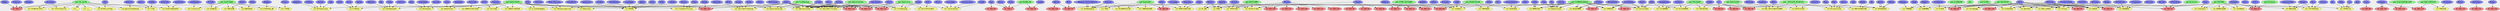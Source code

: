 
digraph madataToCreator {
bgcolor="#eeeeee";
  "10.7801/1"[fontname="Courier-Bold",fontcolor="black",style="filled",fillcolor="#ff8888"];
  "Hänger"[fontname="Courier-Bold",fontcolor="black",style="filled",fillcolor="#8888ff"];
  "Hänger" -> "10.7801/1";
  "Krätzsch"[fontname="Courier-Bold",fontcolor="black",style="filled",fillcolor="#8888ff"];
  "Krätzsch" -> "10.7801/1";
  "Niemann"[fontname="Courier-Bold",fontcolor="black",style="filled",fillcolor="#8888ff"];
  "Niemann" -> "10.7801/1";
  "Gerolimos"[fontname="Courier-Bold",fontcolor="black",style="filled",fillcolor="#8888ff"];
  "Gerolimos" -> "cit:TflAroteotsflc";
  "cit:TflAroteotsflc"[fontname="Courier-Bold",fontcolor="black",style="filled",fillcolor="#ffff88"];
  "pub:TaA_CaCfAL" -> "cit:TflAroteotsflc";
  "cit:_F__"[fontname="Courier-Bold",fontcolor="black",style="filled",fillcolor="#ffff88"];
  "pub:TaA_CaCfAL" -> "cit:_F__";
  "cit:_"[fontname="Courier-Bold",fontcolor="black",style="filled",fillcolor="#ffff88"];
  "pub:TaA_CaCfAL" -> "cit:_";
  "Chen"[fontname="Courier-Bold",fontcolor="black",style="filled",fillcolor="#8888ff"];
  "Chen" -> "cit:Utfdatcockftgs";
  "cit:Utfdatcockftgs"[fontname="Courier-Bold",fontcolor="black",style="filled",fillcolor="#ffff88"];
  "pub:TaA_CaCfAL" -> "cit:Utfdatcockftgs";
  "cit:_"[fontname="Courier-Bold",fontcolor="black",style="filled",fillcolor="#ffff88"];
  "pub:TaA_CaCfAL" -> "cit:_";
  "Kathuria"[fontname="Courier-Bold",fontcolor="black",style="filled",fillcolor="#8888ff"];
  "Kathuria" -> "cit:qaostoifwoAwaesoL";
  "cit:qaostoifwoAwaesoL"[fontname="Courier-Bold",fontcolor="black",style="filled",fillcolor="#ffff88"];
  "pub:TaA_CaCfAL" -> "cit:qaostoifwoAwaesoL";
  "Zaveri"[fontname="Courier-Bold",fontcolor="black",style="filled",fillcolor="#8888ff"];
  "Zaveri" -> "cit:CTiDL";
  "Atkekar"[fontname="Courier-Bold",fontcolor="black",style="filled",fillcolor="#8888ff"];
  "Atkekar" -> "cit:CTiDL";
  "cit:CTiDL"[fontname="Courier-Bold",fontcolor="black",style="filled",fillcolor="#ffff88"];
  "pub:TaA_CaCfAL" -> "cit:CTiDL";
  "Ajiferuke"[fontname="Courier-Bold",fontcolor="black",style="filled",fillcolor="#8888ff"];
  "Ajiferuke" -> "cit:EotEoTaaAPiaPLO";
  "Goodfellow"[fontname="Courier-Bold",fontcolor="black",style="filled",fillcolor="#8888ff"];
  "Goodfellow" -> "cit:EotEoTaaAPiaPLO";
  "cit:EotEoTaaAPiaPLO"[fontname="Courier-Bold",fontcolor="black",style="filled",fillcolor="#ffff88"];
  "pub:TaA_CaCfAL" -> "cit:EotEoTaaAPiaPLO";
  "Gerolimos"[fontname="Courier-Bold",fontcolor="black",style="filled",fillcolor="#8888ff"];
  "Gerolimos" -> "cit:TfLARotEoTSfLC";
  "cit:TfLARotEoTSfLC"[fontname="Courier-Bold",fontcolor="black",style="filled",fillcolor="#ffff88"];
  "pub:TaA_CaCfAL" -> "cit:TfLARotEoTSfLC";
  "pub:TaA_CaCfAL"[fontname="Courier-Bold",fontcolor="black",style="filled",fillcolor="#88ff88"];
  "pub:TaA_CaCfAL" -> "10.7801/1";
  "Lewandowski"[fontname="Courier-Bold",fontcolor="black",style="filled",fillcolor="#8888ff"];
  "Lewandowski" -> "cit:Treowsecrd";
  "cit:Treowsecrd"[fontname="Courier-Bold",fontcolor="black",style="filled",fillcolor="#ffff88"];
  "pub:GtobtTiKdbS" -> "cit:Treowsecrd";
  "Furtado"[fontname="Courier-Bold",fontcolor="black",style="filled",fillcolor="#8888ff"];
  "Furtado" -> "cit:EebdEadl";
  "cit:EebdEadl"[fontname="Courier-Bold",fontcolor="black",style="filled",fillcolor="#ffff88"];
  "pub:GtobtTiKdbS" -> "cit:EebdEadl";
  "Peters"[fontname="Courier-Bold",fontcolor="black",style="filled",fillcolor="#8888ff"];
  "Peters" -> "cit:FNSaIfdM";
  "cit:FNSaIfdM"[fontname="Courier-Bold",fontcolor="black",style="filled",fillcolor="#ffff88"];
  "pub:GtobtTiKdbS" -> "cit:FNSaIfdM";
  "Ebeid"[fontname="Courier-Bold",fontcolor="black",style="filled",fillcolor="#8888ff"];
  "Ebeid" -> "cit:KqWfmOnwA";
  "cit:KqWfmOnwA"[fontname="Courier-Bold",fontcolor="black",style="filled",fillcolor="#ffff88"];
  "pub:GtobtTiKdbS" -> "cit:KqWfmOnwA";
  "Hohmann"[fontname="Courier-Bold",fontcolor="black",style="filled",fillcolor="#8888ff"];
  "Hohmann" -> "cit:STIEdfVud_dM";
  "cit:STIEdfVud_dM"[fontname="Courier-Bold",fontcolor="black",style="filled",fillcolor="#ffff88"];
  "pub:GtobtTiKdbS" -> "cit:STIEdfVud_dM";
  "Kroiss"[fontname="Courier-Bold",fontcolor="black",style="filled",fillcolor="#8888ff"];
  "Kroiss" -> "cit:CTfDiW";
  "cit:CTfDiW"[fontname="Courier-Bold",fontcolor="black",style="filled",fillcolor="#ffff88"];
  "pub:GtobtTiKdbS" -> "cit:CTfDiW";
  "pub:GtobtTiKdbS"[fontname="Courier-Bold",fontcolor="black",style="filled",fillcolor="#88ff88"];
  "pub:GtobtTiKdbS" -> "10.7801/1";
  "10.7801/116"[fontname="Courier-Bold",fontcolor="black",style="filled",fillcolor="#ff8888"];
  "Adolph"[fontname="Courier-Bold",fontcolor="black",style="filled",fillcolor="#8888ff"];
  "Adolph" -> "10.7801/116";
  "Alpers"[fontname="Courier-Bold",fontcolor="black",style="filled",fillcolor="#8888ff"];
  "Alpers" -> "10.7801/116";
  "Eisenbarth"[fontname="Courier-Bold",fontcolor="black",style="filled",fillcolor="#8888ff"];
  "Eisenbarth" -> "cit:Hmasesefe";
  "Alpers"[fontname="Courier-Bold",fontcolor="black",style="filled",fillcolor="#8888ff"];
  "Alpers" -> "cit:Hmasesefe";
  "cit:Hmasesefe"[fontname="Courier-Bold",fontcolor="black",style="filled",fillcolor="#ffff88"];
  "pub:VaAACoTSoEFE" -> "cit:Hmasesefe";
  "Wangelin"[fontname="Courier-Bold",fontcolor="black",style="filled",fillcolor="#8888ff"];
  "Wangelin" -> "cit:Aeffeaestiosa";
  "Bradley"[fontname="Courier-Bold",fontcolor="black",style="filled",fillcolor="#8888ff"];
  "Bradley" -> "cit:Aeffeaestiosa";
  "Kastner"[fontname="Courier-Bold",fontcolor="black",style="filled",fillcolor="#8888ff"];
  "Kastner" -> "cit:Aeffeaestiosa";
  "Lang"[fontname="Courier-Bold",fontcolor="black",style="filled",fillcolor="#8888ff"];
  "Lang" -> "cit:Aeffeaestiosa";
  "cit:Aeffeaestiosa"[fontname="Courier-Bold",fontcolor="black",style="filled",fillcolor="#ffff88"];
  "pub:VaAACoTSoEFE" -> "cit:Aeffeaestiosa";
  "Meyer-Marcotty"[fontname="Courier-Bold",fontcolor="black",style="filled",fillcolor="#8888ff"];
  "Meyer-Marcotty" -> "cit:Vfpoawuclapictces";
  "Gerdes"[fontname="Courier-Bold",fontcolor="black",style="filled",fillcolor="#8888ff"];
  "Gerdes" -> "cit:Vfpoawuclapictces";
  "Stellzig"[fontname="Courier-Bold",fontcolor="black",style="filled",fillcolor="#8888ff"];
  "Stellzig" -> "cit:Vfpoawuclapictces";
  "Alpers"[fontname="Courier-Bold",fontcolor="black",style="filled",fillcolor="#8888ff"];
  "Alpers" -> "cit:Vfpoawuclapictces";
  "cit:Vfpoawuclapictces"[fontname="Courier-Bold",fontcolor="black",style="filled",fillcolor="#ffff88"];
  "pub:VaAACoTSoEFE" -> "cit:Vfpoawuclapictces";
  "Smith"[fontname="Courier-Bold",fontcolor="black",style="filled",fillcolor="#8888ff"];
  "Smith" -> "cit:ErtNfeoe";
  "Moran"[fontname="Courier-Bold",fontcolor="black",style="filled",fillcolor="#8888ff"];
  "Moran" -> "cit:ErtNfeoe";
  "Hajcak"[fontname="Courier-Bold",fontcolor="black",style="filled",fillcolor="#8888ff"];
  "Hajcak" -> "cit:ErtNfeoe";
  "cit:ErtNfeoe"[fontname="Courier-Bold",fontcolor="black",style="filled",fillcolor="#ffff88"];
  "pub:VaAACoTSoEFE" -> "cit:ErtNfeoe";
  "Adolph"[fontname="Courier-Bold",fontcolor="black",style="filled",fillcolor="#8888ff"];
  "Adolph" -> "cit:Ccsamtpoffitcocas";
  "Meister"[fontname="Courier-Bold",fontcolor="black",style="filled",fillcolor="#8888ff"];
  "Meister" -> "cit:Ccsamtpoffitcocas";
  "Pause"[fontname="Courier-Bold",fontcolor="black",style="filled",fillcolor="#8888ff"];
  "Pause" -> "cit:Ccsamtpoffitcocas";
  "cit:Ccsamtpoffitcocas"[fontname="Courier-Bold",fontcolor="black",style="filled",fillcolor="#ffff88"];
  "pub:VaAACoTSoEFE" -> "cit:Ccsamtpoffitcocas";
  "Anderson"[fontname="Courier-Bold",fontcolor="black",style="filled",fillcolor="#8888ff"];
  "Anderson" -> "cit:Ptpshbnmiaeft";
  "Wan"[fontname="Courier-Bold",fontcolor="black",style="filled",fillcolor="#8888ff"];
  "Wan" -> "cit:Ptpshbnmiaeft";
  "Young"[fontname="Courier-Bold",fontcolor="black",style="filled",fillcolor="#8888ff"];
  "Young" -> "cit:Ptpshbnmiaeft";
  "Stanford"[fontname="Courier-Bold",fontcolor="black",style="filled",fillcolor="#8888ff"];
  "Stanford" -> "cit:Ptpshbnmiaeft";
  "cit:Ptpshbnmiaeft"[fontname="Courier-Bold",fontcolor="black",style="filled",fillcolor="#ffff88"];
  "pub:VaAACoTSoEFE" -> "cit:Ptpshbnmiaeft";
  "Weiß"[fontname="Courier-Bold",fontcolor="black",style="filled",fillcolor="#8888ff"];
  "Weiß" -> "cit:Rofeeipwfs";
  "Winkelmann"[fontname="Courier-Bold",fontcolor="black",style="filled",fillcolor="#8888ff"];
  "Winkelmann" -> "cit:Rofeeipwfs";
  "Duschek"[fontname="Courier-Bold",fontcolor="black",style="filled",fillcolor="#8888ff"];
  "Duschek" -> "cit:Rofeeipwfs";
  "cit:Rofeeipwfs"[fontname="Courier-Bold",fontcolor="black",style="filled",fillcolor="#ffff88"];
  "pub:VaAACoTSoEFE" -> "cit:Rofeeipwfs";
  "Calvo"[fontname="Courier-Bold",fontcolor="black",style="filled",fillcolor="#8888ff"];
  "Calvo" -> "cit:PaamiferAir";
  "Nummenmaa"[fontname="Courier-Bold",fontcolor="black",style="filled",fillcolor="#8888ff"];
  "Nummenmaa" -> "cit:PaamiferAir";
  "cit:PaamiferAir"[fontname="Courier-Bold",fontcolor="black",style="filled",fillcolor="#ffff88"];
  "pub:VaAACoTSoEFE" -> "cit:PaamiferAir";
  "Altarriba"[fontname="Courier-Bold",fontcolor="black",style="filled",fillcolor="#8888ff"];
  "Altarriba" -> "cit:EaMO1YoCaEiTAJoP";
  "cit:EaMO1YoCaEiTAJoP"[fontname="Courier-Bold",fontcolor="black",style="filled",fillcolor="#ffff88"];
  "pub:VaAACoTSoEFE" -> "cit:EaMO1YoCaEiTAJoP";
  "Pittig"[fontname="Courier-Bold",fontcolor="black",style="filled",fillcolor="#8888ff"];
  "Pittig" -> "cit:Admisatioafaer";
  "Pawlikowski"[fontname="Courier-Bold",fontcolor="black",style="filled",fillcolor="#8888ff"];
  "Pawlikowski" -> "cit:Admisatioafaer";
  "Craske"[fontname="Courier-Bold",fontcolor="black",style="filled",fillcolor="#8888ff"];
  "Craske" -> "cit:Admisatioafaer";
  "Alpers"[fontname="Courier-Bold",fontcolor="black",style="filled",fillcolor="#8888ff"];
  "Alpers" -> "cit:Admisatioafaer";
  "cit:Admisatioafaer"[fontname="Courier-Bold",fontcolor="black",style="filled",fillcolor="#ffff88"];
  "pub:VaAACoTSoEFE" -> "cit:Admisatioafaer";
  "Venesvirta"[fontname="Courier-Bold",fontcolor="black",style="filled",fillcolor="#8888ff"];
  "Venesvirta" -> "cit:ERtPDA";
  "Surakka"[fontname="Courier-Bold",fontcolor="black",style="filled",fillcolor="#8888ff"];
  "Surakka" -> "cit:ERtPDA";
  "Gizatdinova"[fontname="Courier-Bold",fontcolor="black",style="filled",fillcolor="#8888ff"];
  "Gizatdinova" -> "cit:ERtPDA";
  "Lylykangas"[fontname="Courier-Bold",fontcolor="black",style="filled",fillcolor="#8888ff"];
  "Lylykangas" -> "cit:ERtPDA";
  "Spakov"[fontname="Courier-Bold",fontcolor="black",style="filled",fillcolor="#8888ff"];
  "Spakov" -> "cit:ERtPDA";
  "Verho"[fontname="Courier-Bold",fontcolor="black",style="filled",fillcolor="#8888ff"];
  "Verho" -> "cit:ERtPDA";
  "Vetek"[fontname="Courier-Bold",fontcolor="black",style="filled",fillcolor="#8888ff"];
  "Vetek" -> "cit:ERtPDA";
  "Lekkala"[fontname="Courier-Bold",fontcolor="black",style="filled",fillcolor="#8888ff"];
  "Lekkala" -> "cit:ERtPDA";
  "cit:ERtPDA"[fontname="Courier-Bold",fontcolor="black",style="filled",fillcolor="#ffff88"];
  "pub:VaAACoTSoEFE" -> "cit:ERtPDA";
  "Kraft"[fontname="Courier-Bold",fontcolor="black",style="filled",fillcolor="#8888ff"];
  "Kraft" -> "cit:Iarirmdd";
  "cit:Iarirmdd"[fontname="Courier-Bold",fontcolor="black",style="filled",fillcolor="#ffff88"];
  "pub:VaAACoTSoEFE" -> "cit:Iarirmdd";
  "Statucka"[fontname="Courier-Bold",fontcolor="black",style="filled",fillcolor="#8888ff"];
  "Statucka" -> "cit:FARaSFiIaRfSSD";
  "cit:FARaSFiIaRfSSD"[fontname="Courier-Bold",fontcolor="black",style="filled",fillcolor="#ffff88"];
  "pub:VaAACoTSoEFE" -> "cit:FARaSFiIaRfSSD";
  "Aite"[fontname="Courier-Bold",fontcolor="black",style="filled",fillcolor="#8888ff"];
  "Aite" -> "cit:P_ecdlddcdpddsa";
  "cit:P_ecdlddcdpddsa"[fontname="Courier-Bold",fontcolor="black",style="filled",fillcolor="#ffff88"];
  "pub:VaAACoTSoEFE" -> "cit:P_ecdlddcdpddsa";
  "pub:VaAACoTSoEFE"[fontname="Courier-Bold",fontcolor="black",style="filled",fillcolor="#88ff88"];
  "pub:VaAACoTSoEFE" -> "10.7801/116";
  "10.7801/89"[fontname="Courier-Bold",fontcolor="black",style="filled",fillcolor="#ff8888"];
  "Gass"[fontname="Courier-Bold",fontcolor="black",style="filled",fillcolor="#8888ff"];
  "Gass" -> "10.7801/89";
  "10.7801/2"[fontname="Courier-Bold",fontcolor="black",style="filled",fillcolor="#ff8888"];
  "Kaiser"[fontname="Courier-Bold",fontcolor="black",style="filled",fillcolor="#8888ff"];
  "Kaiser" -> "10.7801/2";
  "Klein"[fontname="Courier-Bold",fontcolor="black",style="filled",fillcolor="#8888ff"];
  "Klein" -> "10.7801/2";
  "pub:DEadUM_ZdE"[fontname="Courier-Bold",fontcolor="black",style="filled",fillcolor="#88ff88"];
  "pub:DEadUM_ZdE" -> "10.7801/2";
  "10.7801/74"[fontname="Courier-Bold",fontcolor="black",style="filled",fillcolor="#ff8888"];
  "Meth"[fontname="Courier-Bold",fontcolor="black",style="filled",fillcolor="#8888ff"];
  "Meth" -> "10.7801/74";
  "Kahrau"[fontname="Courier-Bold",fontcolor="black",style="filled",fillcolor="#8888ff"];
  "Kahrau" -> "10.7801/74";
  "Kuusinen"[fontname="Courier-Bold",fontcolor="black",style="filled",fillcolor="#8888ff"];
  "Kuusinen" -> "cit:HtmaUwmemasp";
  "Väänänen-Vainio-Mattila"[fontname="Courier-Bold",fontcolor="black",style="filled",fillcolor="#8888ff"];
  "Väänänen-Vainio-Mattila" -> "cit:HtmaUwmemasp";
  "cit:HtmaUwmemasp"[fontname="Courier-Bold",fontcolor="black",style="filled",fillcolor="#ffff88"];
  "pub:CIoPMaPDiASDEoSF" -> "cit:HtmaUwmemasp";
  "Maedche"[fontname="Courier-Bold",fontcolor="black",style="filled",fillcolor="#8888ff"];
  "Maedche" -> "cit:ESRA";
  "Mueller"[fontname="Courier-Bold",fontcolor="black",style="filled",fillcolor="#8888ff"];
  "Mueller" -> "cit:ESRA";
  "cit:ESRA"[fontname="Courier-Bold",fontcolor="black",style="filled",fillcolor="#ffff88"];
  "pub:CIoPMaPDiASDEoSF" -> "cit:ESRA";
  "Pasha"[fontname="Courier-Bold",fontcolor="black",style="filled",fillcolor="#8888ff"];
  "Pasha" -> "cit:DBPMCoUIS";
  "cit:DBPMCoUIS"[fontname="Courier-Bold",fontcolor="black",style="filled",fillcolor="#ffff88"];
  "pub:CIoPMaPDiASDEoSF" -> "cit:DBPMCoUIS";
  "Tang"[fontname="Courier-Bold",fontcolor="black",style="filled",fillcolor="#8888ff"];
  "Tang" -> "cit:Bpoaesoiioei";
  "Pee"[fontname="Courier-Bold",fontcolor="black",style="filled",fillcolor="#8888ff"];
  "Pee" -> "cit:Bpoaesoiioei";
  "Junichi"[fontname="Courier-Bold",fontcolor="black",style="filled",fillcolor="#8888ff"];
  "Junichi" -> "cit:Bpoaesoiioei";
  "cit:Bpoaesoiioei"[fontname="Courier-Bold",fontcolor="black",style="filled",fillcolor="#ffff88"];
  "pub:CIoPMaPDiASDEoSF" -> "cit:Bpoaesoiioei";
  "Stuckenberg"[fontname="Courier-Bold",fontcolor="black",style="filled",fillcolor="#8888ff"];
  "Stuckenberg" -> "cit:UtrooiidaoS";
  "Kude"[fontname="Courier-Bold",fontcolor="black",style="filled",fillcolor="#8888ff"];
  "Kude" -> "cit:UtrooiidaoS";
  "Heinzl"[fontname="Courier-Bold",fontcolor="black",style="filled",fillcolor="#8888ff"];
  "Heinzl" -> "cit:UtrooiidaoS";
  "cit:UtrooiidaoS"[fontname="Courier-Bold",fontcolor="black",style="filled",fillcolor="#ffff88"];
  "pub:CIoPMaPDiASDEoSF" -> "cit:UtrooiidaoS";
  "Maeche"[fontname="Courier-Bold",fontcolor="black",style="filled",fillcolor="#8888ff"];
  "Maeche" -> "cit:EPoUASDALR";
  "Werder"[fontname="Courier-Bold",fontcolor="black",style="filled",fillcolor="#8888ff"];
  "Werder" -> "cit:EPoUASDALR";
  "cit:EPoUASDALR"[fontname="Courier-Bold",fontcolor="black",style="filled",fillcolor="#ffff88"];
  "pub:CIoPMaPDiASDEoSF" -> "cit:EPoUASDALR";
  "Stuckenberg"[fontname="Courier-Bold",fontcolor="black",style="filled",fillcolor="#8888ff"];
  "Stuckenberg" -> "cit:ETROIISF";
  "cit:ETROIISF"[fontname="Courier-Bold",fontcolor="black",style="filled",fillcolor="#ffff88"];
  "pub:CIoPMaPDiASDEoSF" -> "cit:ETROIISF";
  "Ollberg"[fontname="Courier-Bold",fontcolor="black",style="filled",fillcolor="#8888ff"];
  "Ollberg" -> "cit:UEaabfMDMP";
  "cit:UEaabfMDMP"[fontname="Courier-Bold",fontcolor="black",style="filled",fillcolor="#ffff88"];
  "pub:CIoPMaPDiASDEoSF" -> "cit:UEaabfMDMP";
  "pub:CIoPMaPDiASDEoSF"[fontname="Courier-Bold",fontcolor="black",style="filled",fillcolor="#88ff88"];
  "pub:CIoPMaPDiASDEoSF" -> "10.7801/74";
  "10.7801/75"[fontname="Courier-Bold",fontcolor="black",style="filled",fillcolor="#ff8888"];
  "Botzenhardt"[fontname="Courier-Bold",fontcolor="black",style="filled",fillcolor="#8888ff"];
  "Botzenhardt" -> "10.7801/75";
  "Kuusinen"[fontname="Courier-Bold",fontcolor="black",style="filled",fillcolor="#8888ff"];
  "Kuusinen" -> "cit:HtmaUwmemasp";
  "Väänänen-Vainio-Mattila"[fontname="Courier-Bold",fontcolor="black",style="filled",fillcolor="#8888ff"];
  "Väänänen-Vainio-Mattila" -> "cit:HtmaUwmemasp";
  "cit:HtmaUwmemasp"[fontname="Courier-Bold",fontcolor="black",style="filled",fillcolor="#ffff88"];
  "pub:CIoPMaPDiASDEoSF" -> "cit:HtmaUwmemasp";
  "Maedche"[fontname="Courier-Bold",fontcolor="black",style="filled",fillcolor="#8888ff"];
  "Maedche" -> "cit:ESRA";
  "Mueller"[fontname="Courier-Bold",fontcolor="black",style="filled",fillcolor="#8888ff"];
  "Mueller" -> "cit:ESRA";
  "cit:ESRA"[fontname="Courier-Bold",fontcolor="black",style="filled",fillcolor="#ffff88"];
  "pub:CIoPMaPDiASDEoSF" -> "cit:ESRA";
  "Pasha"[fontname="Courier-Bold",fontcolor="black",style="filled",fillcolor="#8888ff"];
  "Pasha" -> "cit:DBPMCoUIS";
  "cit:DBPMCoUIS"[fontname="Courier-Bold",fontcolor="black",style="filled",fillcolor="#ffff88"];
  "pub:CIoPMaPDiASDEoSF" -> "cit:DBPMCoUIS";
  "Tang"[fontname="Courier-Bold",fontcolor="black",style="filled",fillcolor="#8888ff"];
  "Tang" -> "cit:Bpoaesoiioei";
  "Pee"[fontname="Courier-Bold",fontcolor="black",style="filled",fillcolor="#8888ff"];
  "Pee" -> "cit:Bpoaesoiioei";
  "Junichi"[fontname="Courier-Bold",fontcolor="black",style="filled",fillcolor="#8888ff"];
  "Junichi" -> "cit:Bpoaesoiioei";
  "cit:Bpoaesoiioei"[fontname="Courier-Bold",fontcolor="black",style="filled",fillcolor="#ffff88"];
  "pub:CIoPMaPDiASDEoSF" -> "cit:Bpoaesoiioei";
  "Stuckenberg"[fontname="Courier-Bold",fontcolor="black",style="filled",fillcolor="#8888ff"];
  "Stuckenberg" -> "cit:UtrooiidaoS";
  "Kude"[fontname="Courier-Bold",fontcolor="black",style="filled",fillcolor="#8888ff"];
  "Kude" -> "cit:UtrooiidaoS";
  "Heinzl"[fontname="Courier-Bold",fontcolor="black",style="filled",fillcolor="#8888ff"];
  "Heinzl" -> "cit:UtrooiidaoS";
  "cit:UtrooiidaoS"[fontname="Courier-Bold",fontcolor="black",style="filled",fillcolor="#ffff88"];
  "pub:CIoPMaPDiASDEoSF" -> "cit:UtrooiidaoS";
  "Maeche"[fontname="Courier-Bold",fontcolor="black",style="filled",fillcolor="#8888ff"];
  "Maeche" -> "cit:EPoUASDALR";
  "Werder"[fontname="Courier-Bold",fontcolor="black",style="filled",fillcolor="#8888ff"];
  "Werder" -> "cit:EPoUASDALR";
  "cit:EPoUASDALR"[fontname="Courier-Bold",fontcolor="black",style="filled",fillcolor="#ffff88"];
  "pub:CIoPMaPDiASDEoSF" -> "cit:EPoUASDALR";
  "Stuckenberg"[fontname="Courier-Bold",fontcolor="black",style="filled",fillcolor="#8888ff"];
  "Stuckenberg" -> "cit:ETROIISF";
  "cit:ETROIISF"[fontname="Courier-Bold",fontcolor="black",style="filled",fillcolor="#ffff88"];
  "pub:CIoPMaPDiASDEoSF" -> "cit:ETROIISF";
  "Ollberg"[fontname="Courier-Bold",fontcolor="black",style="filled",fillcolor="#8888ff"];
  "Ollberg" -> "cit:UEaabfMDMP";
  "cit:UEaabfMDMP"[fontname="Courier-Bold",fontcolor="black",style="filled",fillcolor="#ffff88"];
  "pub:CIoPMaPDiASDEoSF" -> "cit:UEaabfMDMP";
  "pub:CIoPMaPDiASDEoSF"[fontname="Courier-Bold",fontcolor="black",style="filled",fillcolor="#88ff88"];
  "pub:CIoPMaPDiASDEoSF" -> "10.7801/75";
  "10.7801/65"[fontname="Courier-Bold",fontcolor="black",style="filled",fillcolor="#ff8888"];
  "Dutta"[fontname="Courier-Bold",fontcolor="black",style="filled",fillcolor="#8888ff"];
  "Dutta" -> "10.7801/65";
  "Meilicke"[fontname="Courier-Bold",fontcolor="black",style="filled",fillcolor="#8888ff"];
  "Meilicke" -> "10.7801/65";
  "Niepert"[fontname="Courier-Bold",fontcolor="black",style="filled",fillcolor="#8888ff"];
  "Niepert" -> "10.7801/65";
  "Ponzetto"[fontname="Courier-Bold",fontcolor="black",style="filled",fillcolor="#8888ff"];
  "Ponzetto" -> "10.7801/65";
  "Dutta"[fontname="Courier-Bold",fontcolor="black",style="filled",fillcolor="#8888ff"];
  "Dutta" -> "cit:Apafihks";
  "Meilicke"[fontname="Courier-Bold",fontcolor="black",style="filled",fillcolor="#8888ff"];
  "Meilicke" -> "cit:Apafihks";
  "Ponzetto"[fontname="Courier-Bold",fontcolor="black",style="filled",fillcolor="#8888ff"];
  "Ponzetto" -> "cit:Apafihks";
  "cit:Apafihks"[fontname="Courier-Bold",fontcolor="black",style="filled",fillcolor="#ffff88"];
  "pub:IOaCIECaFS" -> "cit:Apafihks";
  "Hellmann"[fontname="Courier-Bold",fontcolor="black",style="filled",fillcolor="#8888ff"];
  "Hellmann" -> "cit:NaDAUKAS";
  "Filipowska"[fontname="Courier-Bold",fontcolor="black",style="filled",fillcolor="#8888ff"];
  "Filipowska" -> "cit:NaDAUKAS";
  "Barrière"[fontname="Courier-Bold",fontcolor="black",style="filled",fillcolor="#8888ff"];
  "Barrière" -> "cit:NaDAUKAS";
  "Mendes"[fontname="Courier-Bold",fontcolor="black",style="filled",fillcolor="#8888ff"];
  "Mendes" -> "cit:NaDAUKAS";
  "Kontokostas"[fontname="Courier-Bold",fontcolor="black",style="filled",fillcolor="#8888ff"];
  "Kontokostas" -> "cit:NaDAUKAS";
  "cit:NaDAUKAS"[fontname="Courier-Bold",fontcolor="black",style="filled",fillcolor="#ffff88"];
  "pub:IOaCIECaFS" -> "cit:NaDAUKAS";
  "Dutta"[fontname="Courier-Bold",fontcolor="black",style="filled",fillcolor="#8888ff"];
  "Dutta" -> "cit:Stfoies";
  "Meilicke"[fontname="Courier-Bold",fontcolor="black",style="filled",fillcolor="#8888ff"];
  "Meilicke" -> "cit:Stfoies";
  "Stuckenschmidt"[fontname="Courier-Bold",fontcolor="black",style="filled",fillcolor="#8888ff"];
  "Stuckenschmidt" -> "cit:Stfoies";
  "cit:Stfoies"[fontname="Courier-Bold",fontcolor="black",style="filled",fillcolor="#ffff88"];
  "pub:IOaCIECaFS" -> "cit:Stfoies";
  "Hellmann"[fontname="Courier-Bold",fontcolor="black",style="filled",fillcolor="#8888ff"];
  "Hellmann" -> "cit:INLP_aLRULD";
  "cit:INLP_aLRULD"[fontname="Courier-Bold",fontcolor="black",style="filled",fillcolor="#ffff88"];
  "pub:IOaCIECaFS" -> "cit:INLP_aLRULD";
  "Dutta"[fontname="Courier-Bold",fontcolor="black",style="filled",fillcolor="#8888ff"];
  "Dutta" -> "cit:ELfOIE";
  "Schuhmacher"[fontname="Courier-Bold",fontcolor="black",style="filled",fillcolor="#8888ff"];
  "Schuhmacher" -> "cit:ELfOIE";
  "cit:ELfOIE"[fontname="Courier-Bold",fontcolor="black",style="filled",fillcolor="#ffff88"];
  "pub:IOaCIECaFS" -> "cit:ELfOIE";
  "Niepert"[fontname="Courier-Bold",fontcolor="black",style="filled",fillcolor="#8888ff"];
  "Niepert" -> "cit:TPKBWaB";
  "Domingos"[fontname="Courier-Bold",fontcolor="black",style="filled",fillcolor="#8888ff"];
  "Domingos" -> "cit:TPKBWaB";
  "cit:TPKBWaB"[fontname="Courier-Bold",fontcolor="black",style="filled",fillcolor="#ffff88"];
  "pub:IOaCIECaFS" -> "cit:TPKBWaB";
  "Dutta"[fontname="Courier-Bold",fontcolor="black",style="filled",fillcolor="#8888ff"];
  "Dutta" -> "cit:Iolskbupgm";
  "cit:Iolskbupgm"[fontname="Courier-Bold",fontcolor="black",style="filled",fillcolor="#ffff88"];
  "pub:IOaCIECaFS" -> "cit:Iolskbupgm";
  "Dutta"[fontname="Courier-Bold",fontcolor="black",style="filled",fillcolor="#8888ff"];
  "Dutta" -> "cit:ESKwOI";
  "Meilicke"[fontname="Courier-Bold",fontcolor="black",style="filled",fillcolor="#8888ff"];
  "Meilicke" -> "cit:ESKwOI";
  "Stuckenschmidt"[fontname="Courier-Bold",fontcolor="black",style="filled",fillcolor="#8888ff"];
  "Stuckenschmidt" -> "cit:ESKwOI";
  "cit:ESKwOI"[fontname="Courier-Bold",fontcolor="black",style="filled",fillcolor="#ffff88"];
  "pub:IOaCIECaFS" -> "cit:ESKwOI";
  "Niepert"[fontname="Courier-Bold",fontcolor="black",style="filled",fillcolor="#8888ff"];
  "Niepert" -> "cit:OoMOUWKB";
  "Singh"[fontname="Courier-Bold",fontcolor="black",style="filled",fillcolor="#8888ff"];
  "Singh" -> "cit:OoMOUWKB";
  "cit:OoMOUWKB"[fontname="Courier-Bold",fontcolor="black",style="filled",fillcolor="#ffff88"];
  "pub:IOaCIECaFS" -> "cit:OoMOUWKB";
  "pub:IOaCIECaFS"[fontname="Courier-Bold",fontcolor="black",style="filled",fillcolor="#88ff88"];
  "pub:IOaCIECaFS" -> "10.7801/65";
  "pub:IoLSKBuPGM"[fontname="Courier-Bold",fontcolor="black",style="filled",fillcolor="#88ff88"];
  "pub:IoLSKBuPGM" -> "10.7801/65";
  "Paulheim"[fontname="Courier-Bold",fontcolor="black",style="filled",fillcolor="#8888ff"];
  "Paulheim" -> "cit:Itqoldusd";
  "Bizer"[fontname="Courier-Bold",fontcolor="black",style="filled",fillcolor="#8888ff"];
  "Bizer" -> "cit:Itqoldusd";
  "cit:Itqoldusd"[fontname="Courier-Bold",fontcolor="black",style="filled",fillcolor="#ffff88"];
  "pub:APAfIHKS" -> "cit:Itqoldusd";
  "Paulheim"[fontname="Courier-Bold",fontcolor="black",style="filled",fillcolor="#8888ff"];
  "Paulheim" -> "cit:Iwlbdbmod";
  "cit:Iwlbdbmod"[fontname="Courier-Bold",fontcolor="black",style="filled",fillcolor="#ffff88"];
  "pub:APAfIHKS" -> "cit:Iwlbdbmod";
  "Dutta"[fontname="Courier-Bold",fontcolor="black",style="filled",fillcolor="#8888ff"];
  "Dutta" -> "cit:Stfoies";
  "Meilicke"[fontname="Courier-Bold",fontcolor="black",style="filled",fillcolor="#8888ff"];
  "Meilicke" -> "cit:Stfoies";
  "cit:Stfoies"[fontname="Courier-Bold",fontcolor="black",style="filled",fillcolor="#ffff88"];
  "pub:APAfIHKS" -> "cit:Stfoies";
  "Bovi"[fontname="Courier-Bold",fontcolor="black",style="filled",fillcolor="#8888ff"];
  "Bovi" -> "cit:KBUvSEaD";
  "Espinosa-Anke"[fontname="Courier-Bold",fontcolor="black",style="filled",fillcolor="#8888ff"];
  "Espinosa-Anke" -> "cit:KBUvSEaD";
  "Navigli"[fontname="Courier-Bold",fontcolor="black",style="filled",fillcolor="#8888ff"];
  "Navigli" -> "cit:KBUvSEaD";
  "cit:KBUvSEaD"[fontname="Courier-Bold",fontcolor="black",style="filled",fillcolor="#ffff88"];
  "pub:APAfIHKS" -> "cit:KBUvSEaD";
  "Liu"[fontname="Courier-Bold",fontcolor="black",style="filled",fillcolor="#8888ff"];
  "Liu" -> "cit:TDtROCiLD";
  "Liu"[fontname="Courier-Bold",fontcolor="black",style="filled",fillcolor="#8888ff"];
  "Liu" -> "cit:TDtROCiLD";
  "Qian"[fontname="Courier-Bold",fontcolor="black",style="filled",fillcolor="#8888ff"];
  "Qian" -> "cit:TDtROCiLD";
  "Wei"[fontname="Courier-Bold",fontcolor="black",style="filled",fillcolor="#8888ff"];
  "Wei" -> "cit:TDtROCiLD";
  "Zheng"[fontname="Courier-Bold",fontcolor="black",style="filled",fillcolor="#8888ff"];
  "Zheng" -> "cit:TDtROCiLD";
  "cit:TDtROCiLD"[fontname="Courier-Bold",fontcolor="black",style="filled",fillcolor="#ffff88"];
  "pub:APAfIHKS" -> "cit:TDtROCiLD";
  "Bovi"[fontname="Courier-Bold",fontcolor="black",style="filled",fillcolor="#8888ff"];
  "Bovi" -> "cit:LIEfTDtDSaSA";
  "Telesca"[fontname="Courier-Bold",fontcolor="black",style="filled",fillcolor="#8888ff"];
  "Telesca" -> "cit:LIEfTDtDSaSA";
  "Navigli"[fontname="Courier-Bold",fontcolor="black",style="filled",fillcolor="#8888ff"];
  "Navigli" -> "cit:LIEfTDtDSaSA";
  "cit:LIEfTDtDSaSA"[fontname="Courier-Bold",fontcolor="black",style="filled",fillcolor="#ffff88"];
  "pub:APAfIHKS" -> "cit:LIEfTDtDSaSA";
  "Paulheim"[fontname="Courier-Bold",fontcolor="black",style="filled",fillcolor="#8888ff"];
  "Paulheim" -> "cit:AKGRASoAaEM";
  "cit:AKGRASoAaEM"[fontname="Courier-Bold",fontcolor="black",style="filled",fillcolor="#ffff88"];
  "pub:APAfIHKS" -> "cit:AKGRASoAaEM";
  "Dutta"[fontname="Courier-Bold",fontcolor="black",style="filled",fillcolor="#8888ff"];
  "Dutta" -> "cit:ESKwOI";
  "Meilicke"[fontname="Courier-Bold",fontcolor="black",style="filled",fillcolor="#8888ff"];
  "Meilicke" -> "cit:ESKwOI";
  "Stuckenschmidt"[fontname="Courier-Bold",fontcolor="black",style="filled",fillcolor="#8888ff"];
  "Stuckenschmidt" -> "cit:ESKwOI";
  "cit:ESKwOI"[fontname="Courier-Bold",fontcolor="black",style="filled",fillcolor="#ffff88"];
  "pub:APAfIHKS" -> "cit:ESKwOI";
  "pub:APAfIHKS"[fontname="Courier-Bold",fontcolor="black",style="filled",fillcolor="#88ff88"];
  "pub:APAfIHKS" -> "10.7801/65";
  "Dutta"[fontname="Courier-Bold",fontcolor="black",style="filled",fillcolor="#8888ff"];
  "Dutta" -> "cit:Acokgfdmdl";
  "Meilicke"[fontname="Courier-Bold",fontcolor="black",style="filled",fillcolor="#8888ff"];
  "Meilicke" -> "cit:Acokgfdmdl";
  "Stuckenschmidt"[fontname="Courier-Bold",fontcolor="black",style="filled",fillcolor="#8888ff"];
  "Stuckenschmidt" -> "cit:Acokgfdmdl";
  "cit:Acokgfdmdl"[fontname="Courier-Bold",fontcolor="black",style="filled",fillcolor="#ffff88"];
  "pub:ELfOIE" -> "cit:Acokgfdmdl";
  "pub:ELfOIE"[fontname="Courier-Bold",fontcolor="black",style="filled",fillcolor="#88ff88"];
  "pub:ELfOIE" -> "10.7801/65";
  "pub:"[fontname="Courier-Bold",fontcolor="black",style="filled",fillcolor="#88ff88"];
  "pub:" -> "10.7801/65";
  "10.7801/2"[fontname="Courier-Bold",fontcolor="black",style="filled",fillcolor="#ff8888"];
  "Gass"[fontname="Courier-Bold",fontcolor="black",style="filled",fillcolor="#8888ff"];
  "Gass" -> "10.7801/2";
  "10.7801/28"[fontname="Courier-Bold",fontcolor="black",style="filled",fillcolor="#ff8888"];
  "Schumm"[fontname="Courier-Bold",fontcolor="black",style="filled",fillcolor="#8888ff"];
  "Schumm" -> "10.7801/28";
  "pub:DEadUM_ZdE"[fontname="Courier-Bold",fontcolor="black",style="filled",fillcolor="#88ff88"];
  "pub:DEadUM_ZdE" -> "10.7801/28";
  "10.7801/23"[fontname="Courier-Bold",fontcolor="black",style="filled",fillcolor="#ff8888"];
  "Ritze"[fontname="Courier-Bold",fontcolor="black",style="filled",fillcolor="#8888ff"];
  "Ritze" -> "10.7801/23";
  "Paulheim"[fontname="Courier-Bold",fontcolor="black",style="filled",fillcolor="#8888ff"];
  "Paulheim" -> "10.7801/23";
  "Eckert"[fontname="Courier-Bold",fontcolor="black",style="filled",fillcolor="#8888ff"];
  "Eckert" -> "10.7801/23";
  "pub:Emfomisms"[fontname="Courier-Bold",fontcolor="black",style="filled",fillcolor="#88ff88"];
  "pub:Emfomisms" -> "10.7801/23";
  "10.7801/72"[fontname="Courier-Bold",fontcolor="black",style="filled",fillcolor="#ff8888"];
  "Hadasch"[fontname="Courier-Bold",fontcolor="black",style="filled",fillcolor="#8888ff"];
  "Hadasch" -> "10.7801/72";
  "pub:IITURC_MSitSaBPC"[fontname="Courier-Bold",fontcolor="black",style="filled",fillcolor="#88ff88"];
  "pub:IITURC_MSitSaBPC" -> "10.7801/72";
  "10.7801/73"[fontname="Courier-Bold",fontcolor="black",style="filled",fillcolor="#ff8888"];
  "Hadasch"[fontname="Courier-Bold",fontcolor="black",style="filled",fillcolor="#8888ff"];
  "Hadasch" -> "10.7801/73";
  "pub:IITURC_MSitSaBPC"[fontname="Courier-Bold",fontcolor="black",style="filled",fillcolor="#88ff88"];
  "pub:IITURC_MSitSaBPC" -> "10.7801/73";
  "10.7801/71"[fontname="Courier-Bold",fontcolor="black",style="filled",fillcolor="#ff8888"];
  "Hadasch"[fontname="Courier-Bold",fontcolor="black",style="filled",fillcolor="#8888ff"];
  "Hadasch" -> "10.7801/71";
  "pub:IITURC_MSitSaBPC"[fontname="Courier-Bold",fontcolor="black",style="filled",fillcolor="#88ff88"];
  "pub:IITURC_MSitSaBPC" -> "10.7801/71";
  "10.7801/111"[fontname="Courier-Bold",fontcolor="black",style="filled",fillcolor="#ff8888"];
  "Pittig"[fontname="Courier-Bold",fontcolor="black",style="filled",fillcolor="#8888ff"];
  "Pittig" -> "10.7801/111";
  "Schulz"[fontname="Courier-Bold",fontcolor="black",style="filled",fillcolor="#8888ff"];
  "Schulz" -> "10.7801/111";
  "Craske"[fontname="Courier-Bold",fontcolor="black",style="filled",fillcolor="#8888ff"];
  "Craske" -> "10.7801/111";
  "Alpers"[fontname="Courier-Bold",fontcolor="black",style="filled",fillcolor="#8888ff"];
  "Alpers" -> "10.7801/111";
  "Bublatzky"[fontname="Courier-Bold",fontcolor="black",style="filled",fillcolor="#8888ff"];
  "Bublatzky" -> "cit:Saerifphfofipetlpp";
  "Gerdes"[fontname="Courier-Bold",fontcolor="black",style="filled",fillcolor="#8888ff"];
  "Gerdes" -> "cit:Saerifphfofipetlpp";
  "White"[fontname="Courier-Bold",fontcolor="black",style="filled",fillcolor="#8888ff"];
  "White" -> "cit:Saerifphfofipetlpp";
  "Riemer"[fontname="Courier-Bold",fontcolor="black",style="filled",fillcolor="#8888ff"];
  "Riemer" -> "cit:Saerifphfofipetlpp";
  "Alpers"[fontname="Courier-Bold",fontcolor="black",style="filled",fillcolor="#8888ff"];
  "Alpers" -> "cit:Saerifphfofipetlpp";
  "cit:Saerifphfofipetlpp"[fontname="Courier-Bold",fontcolor="black",style="filled",fillcolor="#ffff88"];
  "pub:Aobatcstcd" -> "cit:Saerifphfofipetlpp";
  "Pittig"[fontname="Courier-Bold",fontcolor="black",style="filled",fillcolor="#8888ff"];
  "Pittig" -> "cit:Tcofadmiasgt";
  "Brand"[fontname="Courier-Bold",fontcolor="black",style="filled",fillcolor="#8888ff"];
  "Brand" -> "cit:Tcofadmiasgt";
  "Pawlikowski"[fontname="Courier-Bold",fontcolor="black",style="filled",fillcolor="#8888ff"];
  "Pawlikowski" -> "cit:Tcofadmiasgt";
  "Alpers"[fontname="Courier-Bold",fontcolor="black",style="filled",fillcolor="#8888ff"];
  "Alpers" -> "cit:Tcofadmiasgt";
  "cit:Tcofadmiasgt"[fontname="Courier-Bold",fontcolor="black",style="filled",fillcolor="#ffff88"];
  "pub:Aobatcstcd" -> "cit:Tcofadmiasgt";
  "Derntl"[fontname="Courier-Bold",fontcolor="black",style="filled",fillcolor="#8888ff"];
  "Derntl" -> "cit:Tioshcodifam";
  "Pintzinger"[fontname="Courier-Bold",fontcolor="black",style="filled",fillcolor="#8888ff"];
  "Pintzinger" -> "cit:Tioshcodifam";
  "Kryspin-Exner"[fontname="Courier-Bold",fontcolor="black",style="filled",fillcolor="#8888ff"];
  "Kryspin-Exner" -> "cit:Tioshcodifam";
  "Schöpf"[fontname="Courier-Bold",fontcolor="black",style="filled",fillcolor="#8888ff"];
  "Schöpf" -> "cit:Tioshcodifam";
  "cit:Tioshcodifam"[fontname="Courier-Bold",fontcolor="black",style="filled",fillcolor="#ffff88"];
  "pub:Aobatcstcd" -> "cit:Tioshcodifam";
  "Krell"[fontname="Courier-Bold",fontcolor="black",style="filled",fillcolor="#8888ff"];
  "Krell" -> "cit:FaLitJPCCSoJRtT";
  "cit:FaLitJPCCSoJRtT"[fontname="Courier-Bold",fontcolor="black",style="filled",fillcolor="#ffff88"];
  "pub:Aobatcstcd" -> "cit:FaLitJPCCSoJRtT";
  "Pittig"[fontname="Courier-Bold",fontcolor="black",style="filled",fillcolor="#8888ff"];
  "Pittig" -> "cit:Admisatioafaer";
  "Pawlinowski"[fontname="Courier-Bold",fontcolor="black",style="filled",fillcolor="#8888ff"];
  "Pawlinowski" -> "cit:Admisatioafaer";
  "Craske"[fontname="Courier-Bold",fontcolor="black",style="filled",fillcolor="#8888ff"];
  "Craske" -> "cit:Admisatioafaer";
  "Alpers"[fontname="Courier-Bold",fontcolor="black",style="filled",fillcolor="#8888ff"];
  "Alpers" -> "cit:Admisatioafaer";
  "cit:Admisatioafaer"[fontname="Courier-Bold",fontcolor="black",style="filled",fillcolor="#ffff88"];
  "pub:Aobatcstcd" -> "cit:Admisatioafaer";
  "Pittig"[fontname="Courier-Bold",fontcolor="black",style="filled",fillcolor="#8888ff"];
  "Pittig" -> "cit:AdisadAltltivaato";
  "Alpers"[fontname="Courier-Bold",fontcolor="black",style="filled",fillcolor="#8888ff"];
  "Alpers" -> "cit:AdisadAltltivaato";
  "Niles"[fontname="Courier-Bold",fontcolor="black",style="filled",fillcolor="#8888ff"];
  "Niles" -> "cit:AdisadAltltivaato";
  "Craske"[fontname="Courier-Bold",fontcolor="black",style="filled",fillcolor="#8888ff"];
  "Craske" -> "cit:AdisadAltltivaato";
  "cit:AdisadAltltivaato"[fontname="Courier-Bold",fontcolor="black",style="filled",fillcolor="#ffff88"];
  "pub:Aobatcstcd" -> "cit:AdisadAltltivaato";
  "pub:Aobatcstcd"[fontname="Courier-Bold",fontcolor="black",style="filled",fillcolor="#88ff88"];
  "pub:Aobatcstcd" -> "10.7801/111";
  "10.7801/112"[fontname="Courier-Bold",fontcolor="black",style="filled",fillcolor="#ff8888"];
  "Pittig"[fontname="Courier-Bold",fontcolor="black",style="filled",fillcolor="#8888ff"];
  "Pittig" -> "10.7801/112";
  "Pawlikowski"[fontname="Courier-Bold",fontcolor="black",style="filled",fillcolor="#8888ff"];
  "Pawlikowski" -> "10.7801/112";
  "Craske"[fontname="Courier-Bold",fontcolor="black",style="filled",fillcolor="#8888ff"];
  "Craske" -> "10.7801/112";
  "Alpers"[fontname="Courier-Bold",fontcolor="black",style="filled",fillcolor="#8888ff"];
  "Alpers" -> "10.7801/112";
  "Pittig"[fontname="Courier-Bold",fontcolor="black",style="filled",fillcolor="#8888ff"];
  "Pittig" -> "cit:AdisadAltltivaato";
  "Alpers"[fontname="Courier-Bold",fontcolor="black",style="filled",fillcolor="#8888ff"];
  "Alpers" -> "cit:AdisadAltltivaato";
  "Niles"[fontname="Courier-Bold",fontcolor="black",style="filled",fillcolor="#8888ff"];
  "Niles" -> "cit:AdisadAltltivaato";
  "Craske"[fontname="Courier-Bold",fontcolor="black",style="filled",fillcolor="#8888ff"];
  "Craske" -> "cit:AdisadAltltivaato";
  "cit:AdisadAltltivaato"[fontname="Courier-Bold",fontcolor="black",style="filled",fillcolor="#ffff88"];
  "pub:AdmisaTioafaer" -> "cit:AdisadAltltivaato";
  "pub:AdmisaTioafaer"[fontname="Courier-Bold",fontcolor="black",style="filled",fillcolor="#88ff88"];
  "pub:AdmisaTioafaer" -> "10.7801/112";
  "10.7801/95"[fontname="Courier-Bold",fontcolor="black",style="filled",fillcolor="#ff8888"];
  "Schacht"[fontname="Courier-Bold",fontcolor="black",style="filled",fillcolor="#8888ff"];
  "Schacht" -> "10.7801/95";
  "10.7801/93"[fontname="Courier-Bold",fontcolor="black",style="filled",fillcolor="#ff8888"];
  "Schacht"[fontname="Courier-Bold",fontcolor="black",style="filled",fillcolor="#8888ff"];
  "Schacht" -> "10.7801/93";
  "10.7801/94"[fontname="Courier-Bold",fontcolor="black",style="filled",fillcolor="#ff8888"];
  "Schacht"[fontname="Courier-Bold",fontcolor="black",style="filled",fillcolor="#8888ff"];
  "Schacht" -> "10.7801/94";
  "10.7801/90"[fontname="Courier-Bold",fontcolor="black",style="filled",fillcolor="#ff8888"];
  "Trenz"[fontname="Courier-Bold",fontcolor="black",style="filled",fillcolor="#8888ff"];
  "Trenz" -> "10.7801/90";
  "10.7801/87"[fontname="Courier-Bold",fontcolor="black",style="filled",fillcolor="#ff8888"];
  "Weiland"[fontname="Courier-Bold",fontcolor="black",style="filled",fillcolor="#8888ff"];
  "Weiland" -> "10.7801/87";
  "Effelsberg"[fontname="Courier-Bold",fontcolor="black",style="filled",fillcolor="#8888ff"];
  "Effelsberg" -> "10.7801/87";
  "Ponzetto"[fontname="Courier-Bold",fontcolor="black",style="filled",fillcolor="#8888ff"];
  "Ponzetto" -> "10.7801/87";
  "pub:Wscoaroii"[fontname="Courier-Bold",fontcolor="black",style="filled",fillcolor="#88ff88"];
  "pub:Wscoaroii" -> "10.7801/87";
  "10.7801/80"[fontname="Courier-Bold",fontcolor="black",style="filled",fillcolor="#ff8888"];
  "Brhel"[fontname="Courier-Bold",fontcolor="black",style="filled",fillcolor="#8888ff"];
  "Brhel" -> "10.7801/80";
  "Kuusinen"[fontname="Courier-Bold",fontcolor="black",style="filled",fillcolor="#8888ff"];
  "Kuusinen" -> "cit:OCiAUEWCAoTLSO";
  "cit:OCiAUEWCAoTLSO"[fontname="Courier-Bold",fontcolor="black",style="filled",fillcolor="#ffff88"];
  "pub:EpouasdAlr" -> "cit:OCiAUEWCAoTLSO";
  "Kuusinen"[fontname="Courier-Bold",fontcolor="black",style="filled",fillcolor="#8888ff"];
  "Kuusinen" -> "cit:TABUSaDiASDP";
  "cit:TABUSaDiASDP"[fontname="Courier-Bold",fontcolor="black",style="filled",fillcolor="#ffff88"];
  "pub:EpouasdAlr" -> "cit:TABUSaDiASDP";
  "Kuusinen"[fontname="Courier-Bold",fontcolor="black",style="filled",fillcolor="#8888ff"];
  "Kuusinen" -> "cit:CUED";
  "cit:CUED"[fontname="Courier-Bold",fontcolor="black",style="filled",fillcolor="#ffff88"];
  "pub:EpouasdAlr" -> "cit:CUED";
  "Farinango"[fontname="Courier-Bold",fontcolor="black",style="filled",fillcolor="#8888ff"];
  "Farinango" -> "cit:OPUAttAaRotI9S";
  "Benavides"[fontname="Courier-Bold",fontcolor="black",style="filled",fillcolor="#8888ff"];
  "Benavides" -> "cit:OPUAttAaRotI9S";
  "López"[fontname="Courier-Bold",fontcolor="black",style="filled",fillcolor="#8888ff"];
  "López" -> "cit:OPUAttAaRotI9S";
  "cit:OPUAttAaRotI9S"[fontname="Courier-Bold",fontcolor="black",style="filled",fillcolor="#ffff88"];
  "pub:EpouasdAlr" -> "cit:OPUAttAaRotI9S";
  "pub:EpouasdAlr"[fontname="Courier-Bold",fontcolor="black",style="filled",fillcolor="#88ff88"];
  "pub:EpouasdAlr" -> "10.7801/80";
  "10.7801/67"[fontname="Courier-Bold",fontcolor="black",style="filled",fillcolor="#ff8888"];
  "Meilicke"[fontname="Courier-Bold",fontcolor="black",style="filled",fillcolor="#8888ff"];
  "Meilicke" -> "10.7801/67";
  "10.7801/60"[fontname="Courier-Bold",fontcolor="black",style="filled",fillcolor="#ff8888"];
  "Li"[fontname="Courier-Bold",fontcolor="black",style="filled",fillcolor="#8888ff"];
  "Li" -> "10.7801/60";
  "pub:UtEoCIoCVCP"[fontname="Courier-Bold",fontcolor="black",style="filled",fillcolor="#88ff88"];
  "pub:UtEoCIoCVCP" -> "10.7801/60";
  "Akhilesg"[fontname="Courier-Bold",fontcolor="black",style="filled",fillcolor="#8888ff"];
  "Akhilesg" -> "cit:ERo_VPaTIoIBaTPiGDWVT";
  "Sindhuja"[fontname="Courier-Bold",fontcolor="black",style="filled",fillcolor="#8888ff"];
  "Sindhuja" -> "cit:ERo_VPaTIoIBaTPiGDWVT";
  "Kahai"[fontname="Courier-Bold",fontcolor="black",style="filled",fillcolor="#8888ff"];
  "Kahai" -> "cit:ERo_VPaTIoIBaTPiGDWVT";
  "cit:ERo_VPaTIoIBaTPiGDWVT"[fontname="Courier-Bold",fontcolor="black",style="filled",fillcolor="#ffff88"];
  "pub:_YaTPiaCVE_BCIaRTiVC" -> "cit:ERo_VPaTIoIBaTPiGDWVT";
  "Jung"[fontname="Courier-Bold",fontcolor="black",style="filled",fillcolor="#8888ff"];
  "Jung" -> "cit:Dttsauinfosmi";
  "Hong"[fontname="Courier-Bold",fontcolor="black",style="filled",fillcolor="#8888ff"];
  "Hong" -> "cit:Dttsauinfosmi";
  "Meas"[fontname="Courier-Bold",fontcolor="black",style="filled",fillcolor="#8888ff"];
  "Meas" -> "cit:Dttsauinfosmi";
  "Zachry"[fontname="Courier-Bold",fontcolor="black",style="filled",fillcolor="#8888ff"];
  "Zachry" -> "cit:Dttsauinfosmi";
  "cit:Dttsauinfosmi"[fontname="Courier-Bold",fontcolor="black",style="filled",fillcolor="#ffff88"];
  "pub:_YaTPiaCVE_BCIaRTiVC" -> "cit:Dttsauinfosmi";
  "Li"[fontname="Courier-Bold",fontcolor="black",style="filled",fillcolor="#8888ff"];
  "Li" -> "cit:UtEoCIoCVCP";
  "Skulason"[fontname="Courier-Bold",fontcolor="black",style="filled",fillcolor="#8888ff"];
  "Skulason" -> "cit:UtEoCIoCVCP";
  "cit:UtEoCIoCVCP"[fontname="Courier-Bold",fontcolor="black",style="filled",fillcolor="#ffff88"];
  "pub:_YaTPiaCVE_BCIaRTiVC" -> "cit:UtEoCIoCVCP";
  "pub:_YaTPiaCVE_BCIaRTiVC"[fontname="Courier-Bold",fontcolor="black",style="filled",fillcolor="#88ff88"];
  "pub:_YaTPiaCVE_BCIaRTiVC" -> "10.7801/60";
  "10.7801/62"[fontname="Courier-Bold",fontcolor="black",style="filled",fillcolor="#ff8888"];
  "Li"[fontname="Courier-Bold",fontcolor="black",style="filled",fillcolor="#8888ff"];
  "Li" -> "10.7801/62";
  "10.7801/61"[fontname="Courier-Bold",fontcolor="black",style="filled",fillcolor="#ff8888"];
  "Li"[fontname="Courier-Bold",fontcolor="black",style="filled",fillcolor="#8888ff"];
  "Li" -> "10.7801/61";
  "Scheerer"[fontname="Courier-Bold",fontcolor="black",style="filled",fillcolor="#8888ff"];
  "Scheerer" -> "cit:CiLASDAMSP";
  "Hildenbrand"[fontname="Courier-Bold",fontcolor="black",style="filled",fillcolor="#8888ff"];
  "Hildenbrand" -> "cit:CiLASDAMSP";
  "Kude"[fontname="Courier-Bold",fontcolor="black",style="filled",fillcolor="#8888ff"];
  "Kude" -> "cit:CiLASDAMSP";
  "cit:CiLASDAMSP"[fontname="Courier-Bold",fontcolor="black",style="filled",fillcolor="#ffff88"];
  "pub:FECSiAGSDT" -> "cit:CiLASDAMSP";
  "Hummel"[fontname="Courier-Bold",fontcolor="black",style="filled",fillcolor="#8888ff"];
  "Hummel" -> "cit:SASLRoAISD";
  "cit:SASLRoAISD"[fontname="Courier-Bold",fontcolor="black",style="filled",fillcolor="#ffff88"];
  "pub:FECSiAGSDT" -> "cit:SASLRoAISD";
  "Scheerer"[fontname="Courier-Bold",fontcolor="black",style="filled",fillcolor="#8888ff"];
  "Scheerer" -> "cit:ECiLASDAMSP";
  "Kude"[fontname="Courier-Bold",fontcolor="black",style="filled",fillcolor="#8888ff"];
  "Kude" -> "cit:ECiLASDAMSP";
  "cit:ECiLASDAMSP"[fontname="Courier-Bold",fontcolor="black",style="filled",fillcolor="#ffff88"];
  "pub:FECSiAGSDT" -> "cit:ECiLASDAMSP";
  "Rahman"[fontname="Courier-Bold",fontcolor="black",style="filled",fillcolor="#8888ff"];
  "Rahman" -> "cit:MAFCIACWUSIGSD";
  "Das"[fontname="Courier-Bold",fontcolor="black",style="filled",fillcolor="#8888ff"];
  "Das" -> "cit:MAFCIACWUSIGSD";
  "cit:MAFCIACWUSIGSD"[fontname="Courier-Bold",fontcolor="black",style="filled",fillcolor="#ffff88"];
  "pub:FECSiAGSDT" -> "cit:MAFCIACWUSIGSD";
  "pub:FECSiAGSDT"[fontname="Courier-Bold",fontcolor="black",style="filled",fillcolor="#88ff88"];
  "pub:FECSiAGSDT" -> "10.7801/61";
  "10.7801/57"[fontname="Courier-Bold",fontcolor="black",style="filled",fillcolor="#ff8888"];
  "Stuckenschmidt"[fontname="Courier-Bold",fontcolor="black",style="filled",fillcolor="#8888ff"];
  "Stuckenschmidt" -> "10.7801/57";
  "Ponzetto"[fontname="Courier-Bold",fontcolor="black",style="filled",fillcolor="#8888ff"];
  "Ponzetto" -> "10.7801/57";
  "Meilicke"[fontname="Courier-Bold",fontcolor="black",style="filled",fillcolor="#8888ff"];
  "Meilicke" -> "10.7801/57";
  "10.7801/113"[fontname="Courier-Bold",fontcolor="black",style="filled",fillcolor="#ff8888"];
  "Pittig"[fontname="Courier-Bold",fontcolor="black",style="filled",fillcolor="#8888ff"];
  "Pittig" -> "10.7801/113";
  "Brand"[fontname="Courier-Bold",fontcolor="black",style="filled",fillcolor="#8888ff"];
  "Brand" -> "10.7801/113";
  "Pawlikowski"[fontname="Courier-Bold",fontcolor="black",style="filled",fillcolor="#8888ff"];
  "Pawlikowski" -> "10.7801/113";
  "Alpers"[fontname="Courier-Bold",fontcolor="black",style="filled",fillcolor="#8888ff"];
  "Alpers" -> "10.7801/113";
  "Gerdes"[fontname="Courier-Bold",fontcolor="black",style="filled",fillcolor="#8888ff"];
  "Gerdes" -> "cit:Epasaromioecimd";
  "Wieser"[fontname="Courier-Bold",fontcolor="black",style="filled",fillcolor="#8888ff"];
  "Wieser" -> "cit:Epasaromioecimd";
  "Alpers"[fontname="Courier-Bold",fontcolor="black",style="filled",fillcolor="#8888ff"];
  "Alpers" -> "cit:Epasaromioecimd";
  "cit:Epasaromioecimd"[fontname="Courier-Bold",fontcolor="black",style="filled",fillcolor="#ffff88"];
  "pub:TcofAdmiasgt" -> "cit:Epasaromioecimd";
  "Pittig"[fontname="Courier-Bold",fontcolor="black",style="filled",fillcolor="#8888ff"];
  "Pittig" -> "cit:Admisatioafaer";
  "Pawlikowski"[fontname="Courier-Bold",fontcolor="black",style="filled",fillcolor="#8888ff"];
  "Pawlikowski" -> "cit:Admisatioafaer";
  "Craske"[fontname="Courier-Bold",fontcolor="black",style="filled",fillcolor="#8888ff"];
  "Craske" -> "cit:Admisatioafaer";
  "Alpers"[fontname="Courier-Bold",fontcolor="black",style="filled",fillcolor="#8888ff"];
  "Alpers" -> "cit:Admisatioafaer";
  "cit:Admisatioafaer"[fontname="Courier-Bold",fontcolor="black",style="filled",fillcolor="#ffff88"];
  "pub:TcofAdmiasgt" -> "cit:Admisatioafaer";
  "Pittig"[fontname="Courier-Bold",fontcolor="black",style="filled",fillcolor="#8888ff"];
  "Pittig" -> "cit:AdisadAltltivaato";
  "Alpers"[fontname="Courier-Bold",fontcolor="black",style="filled",fillcolor="#8888ff"];
  "Alpers" -> "cit:AdisadAltltivaato";
  "Niles"[fontname="Courier-Bold",fontcolor="black",style="filled",fillcolor="#8888ff"];
  "Niles" -> "cit:AdisadAltltivaato";
  "Craske"[fontname="Courier-Bold",fontcolor="black",style="filled",fillcolor="#8888ff"];
  "Craske" -> "cit:AdisadAltltivaato";
  "cit:AdisadAltltivaato"[fontname="Courier-Bold",fontcolor="black",style="filled",fillcolor="#ffff88"];
  "pub:TcofAdmiasgt" -> "cit:AdisadAltltivaato";
  "pub:TcofAdmiasgt"[fontname="Courier-Bold",fontcolor="black",style="filled",fillcolor="#88ff88"];
  "pub:TcofAdmiasgt" -> "10.7801/113";
  "10.7801/76"[fontname="Courier-Bold",fontcolor="black",style="filled",fillcolor="#ff8888"];
  "Botzenhardt"[fontname="Courier-Bold",fontcolor="black",style="filled",fillcolor="#8888ff"];
  "Botzenhardt" -> "10.7801/76";
  "10.7801/149"[fontname="Courier-Bold",fontcolor="black",style="filled",fillcolor="#ff8888"];
  "Morana"[fontname="Courier-Bold",fontcolor="black",style="filled",fillcolor="#8888ff"];
  "Morana" -> "10.7801/149";
  "10.7801/148"[fontname="Courier-Bold",fontcolor="black",style="filled",fillcolor="#ff8888"];
  "Morana"[fontname="Courier-Bold",fontcolor="black",style="filled",fillcolor="#8888ff"];
  "Morana" -> "10.7801/148";
  "Morana"[fontname="Courier-Bold",fontcolor="black",style="filled",fillcolor="#8888ff"];
  "Morana" -> "cit:IPPGSfISM";
  "Gerards"[fontname="Courier-Bold",fontcolor="black",style="filled",fillcolor="#8888ff"];
  "Gerards" -> "cit:IPPGSfISM";
  "Maedche"[fontname="Courier-Bold",fontcolor="black",style="filled",fillcolor="#8888ff"];
  "Maedche" -> "cit:IPPGSfISM";
  "cit:IPPGSfISM"[fontname="Courier-Bold",fontcolor="black",style="filled",fillcolor="#ffff88"];
  "pub:DaPGStSUBPC" -> "cit:IPPGSfISM";
  "Morana"[fontname="Courier-Bold",fontcolor="black",style="filled",fillcolor="#8888ff"];
  "Morana" -> "cit:IPlamfsfrDae";
  "Schacht"[fontname="Courier-Bold",fontcolor="black",style="filled",fillcolor="#8888ff"];
  "Schacht" -> "cit:IPlamfsfrDae";
  "Gerards"[fontname="Courier-Bold",fontcolor="black",style="filled",fillcolor="#8888ff"];
  "Gerards" -> "cit:IPlamfsfrDae";
  "Maedche"[fontname="Courier-Bold",fontcolor="black",style="filled",fillcolor="#8888ff"];
  "Maedche" -> "cit:IPlamfsfrDae";
  "cit:IPlamfsfrDae"[fontname="Courier-Bold",fontcolor="black",style="filled",fillcolor="#ffff88"];
  "pub:DaPGStSUBPC" -> "cit:IPlamfsfrDae";
  "pub:DaPGStSUBPC"[fontname="Courier-Bold",fontcolor="black",style="filled",fillcolor="#88ff88"];
  "pub:DaPGStSUBPC" -> "10.7801/148";
  "10.7801/151"[fontname="Courier-Bold",fontcolor="black",style="filled",fillcolor="#ff8888"];
  "Morana"[fontname="Courier-Bold",fontcolor="black",style="filled",fillcolor="#8888ff"];
  "Morana" -> "10.7801/151";
  "10.7801/150"[fontname="Courier-Bold",fontcolor="black",style="filled",fillcolor="#ff8888"];
  "Morana"[fontname="Courier-Bold",fontcolor="black",style="filled",fillcolor="#8888ff"];
  "Morana" -> "10.7801/150";
  "10.7801/152"[fontname="Courier-Bold",fontcolor="black",style="filled",fillcolor="#ff8888"];
  "Morana"[fontname="Courier-Bold",fontcolor="black",style="filled",fillcolor="#8888ff"];
  "Morana" -> "10.7801/152";
  "10.7801/145"[fontname="Courier-Bold",fontcolor="black",style="filled",fillcolor="#ff8888"];
  "Graupner"[fontname="Courier-Bold",fontcolor="black",style="filled",fillcolor="#8888ff"];
  "Graupner" -> "10.7801/145";
  "10.7801/145"[fontname="Courier-Bold",fontcolor="black",style="filled",fillcolor="#ff8888"];
  "Graupner"[fontname="Courier-Bold",fontcolor="black",style="filled",fillcolor="#8888ff"];
  "Graupner" -> "10.7801/145";
  "10.7801/136"[fontname="Courier-Bold",fontcolor="black",style="filled",fillcolor="#ff8888"];
  "Dutta"[fontname="Courier-Bold",fontcolor="black",style="filled",fillcolor="#8888ff"];
  "Dutta" -> "10.7801/136";
  "10.7801/134"[fontname="Courier-Bold",fontcolor="black",style="filled",fillcolor="#ff8888"];
  "Graupner"[fontname="Courier-Bold",fontcolor="black",style="filled",fillcolor="#8888ff"];
  "Graupner" -> "10.7801/134";
  "pub:SttpCItUDSiRB_AIPP"[fontname="Courier-Bold",fontcolor="black",style="filled",fillcolor="#88ff88"];
  "pub:SttpCItUDSiRB_AIPP" -> "10.7801/134";
  "10.7801/127"[fontname="Courier-Bold",fontcolor="black",style="filled",fillcolor="#ff8888"];
  "Berner"[fontname="Courier-Bold",fontcolor="black",style="filled",fillcolor="#8888ff"];
  "Berner" -> "10.7801/127";
  "10.7801/121"[fontname="Courier-Bold",fontcolor="black",style="filled",fillcolor="#ff8888"];
  "Lauterbach"[fontname="Courier-Bold",fontcolor="black",style="filled",fillcolor="#8888ff"];
  "Lauterbach" -> "10.7801/121";
  "10.7801/68"[fontname="Courier-Bold",fontcolor="black",style="filled",fillcolor="#ff8888"];
  "Hadasch"[fontname="Courier-Bold",fontcolor="black",style="filled",fillcolor="#8888ff"];
  "Hadasch" -> "10.7801/68";
  "Maedche"[fontname="Courier-Bold",fontcolor="black",style="filled",fillcolor="#8888ff"];
  "Maedche" -> "cit:ES_ARA";
  "Mueller"[fontname="Courier-Bold",fontcolor="black",style="filled",fillcolor="#8888ff"];
  "Mueller" -> "cit:ES_ARA";
  "cit:ES_ARA"[fontname="Courier-Bold",fontcolor="black",style="filled",fillcolor="#ffff88"];
  "pub:EAEaOFtUILaQS" -> "cit:ES_ARA";
  "Lebek"[fontname="Courier-Bold",fontcolor="black",style="filled",fillcolor="#8888ff"];
  "Lebek" -> "cit:Isaabatlr";
  "Uffen"[fontname="Courier-Bold",fontcolor="black",style="filled",fillcolor="#8888ff"];
  "Uffen" -> "cit:Isaabatlr";
  "Neumann"[fontname="Courier-Bold",fontcolor="black",style="filled",fillcolor="#8888ff"];
  "Neumann" -> "cit:Isaabatlr";
  "Hohler"[fontname="Courier-Bold",fontcolor="black",style="filled",fillcolor="#8888ff"];
  "Hohler" -> "cit:Isaabatlr";
  "Breitner"[fontname="Courier-Bold",fontcolor="black",style="filled",fillcolor="#8888ff"];
  "Breitner" -> "cit:Isaabatlr";
  "cit:Isaabatlr"[fontname="Courier-Bold",fontcolor="black",style="filled",fillcolor="#ffff88"];
  "pub:EAEaOFtUILaQS" -> "cit:Isaabatlr";
  "Aydin"[fontname="Courier-Bold",fontcolor="black",style="filled",fillcolor="#8888ff"];
  "Aydin" -> "cit:FAoHISUSA";
  "Chouseinoglou"[fontname="Courier-Bold",fontcolor="black",style="filled",fillcolor="#8888ff"];
  "Chouseinoglou" -> "cit:FAoHISUSA";
  "cit:FAoHISUSA"[fontname="Courier-Bold",fontcolor="black",style="filled",fillcolor="#ffff88"];
  "pub:EAEaOFtUILaQS" -> "cit:FAoHISUSA";
  "Alić"[fontname="Courier-Bold",fontcolor="black",style="filled",fillcolor="#8888ff"];
  "Alić" -> "cit:FMSDSAEDT";
  "cit:FMSDSAEDT"[fontname="Courier-Bold",fontcolor="black",style="filled",fillcolor="#ffff88"];
  "pub:EAEaOFtUILaQS" -> "cit:FMSDSAEDT";
  "pub:EAEaOFtUILaQS"[fontname="Courier-Bold",fontcolor="black",style="filled",fillcolor="#88ff88"];
  "pub:EAEaOFtUILaQS" -> "10.7801/68";
  "pub:IITURC_MSitSaBPC"[fontname="Courier-Bold",fontcolor="black",style="filled",fillcolor="#88ff88"];
  "pub:IITURC_MSitSaBPC" -> "10.7801/68";
  "10.7801/129"[fontname="Courier-Bold",fontcolor="black",style="filled",fillcolor="#ff8888"];
  "Graupner"[fontname="Courier-Bold",fontcolor="black",style="filled",fillcolor="#8888ff"];
  "Graupner" -> "10.7801/129";
  "Kalidindi"[fontname="Courier-Bold",fontcolor="black",style="filled",fillcolor="#8888ff"];
  "Kalidindi" -> "cit:PVRaCPaO";
  "cit:PVRaCPaO"[fontname="Courier-Bold",fontcolor="black",style="filled",fillcolor="#ffff88"];
  "pub:VoBP_AIPPitFSI" -> "cit:PVRaCPaO";
  "pub:VoBP_AIPPitFSI"[fontname="Courier-Bold",fontcolor="black",style="filled",fillcolor="#88ff88"];
  "pub:VoBP_AIPPitFSI" -> "10.7801/129";
  "10.7801/118"[fontname="Courier-Bold",fontcolor="black",style="filled",fillcolor="#ff8888"];
  "Kahrau"[fontname="Courier-Bold",fontcolor="black",style="filled",fillcolor="#8888ff"];
  "Kahrau" -> "10.7801/118";
  "10.7801/142"[fontname="Courier-Bold",fontcolor="black",style="filled",fillcolor="#ff8888"];
  "Burger"[fontname="Courier-Bold",fontcolor="black",style="filled",fillcolor="#8888ff"];
  "Burger" -> "10.7801/142";
}
